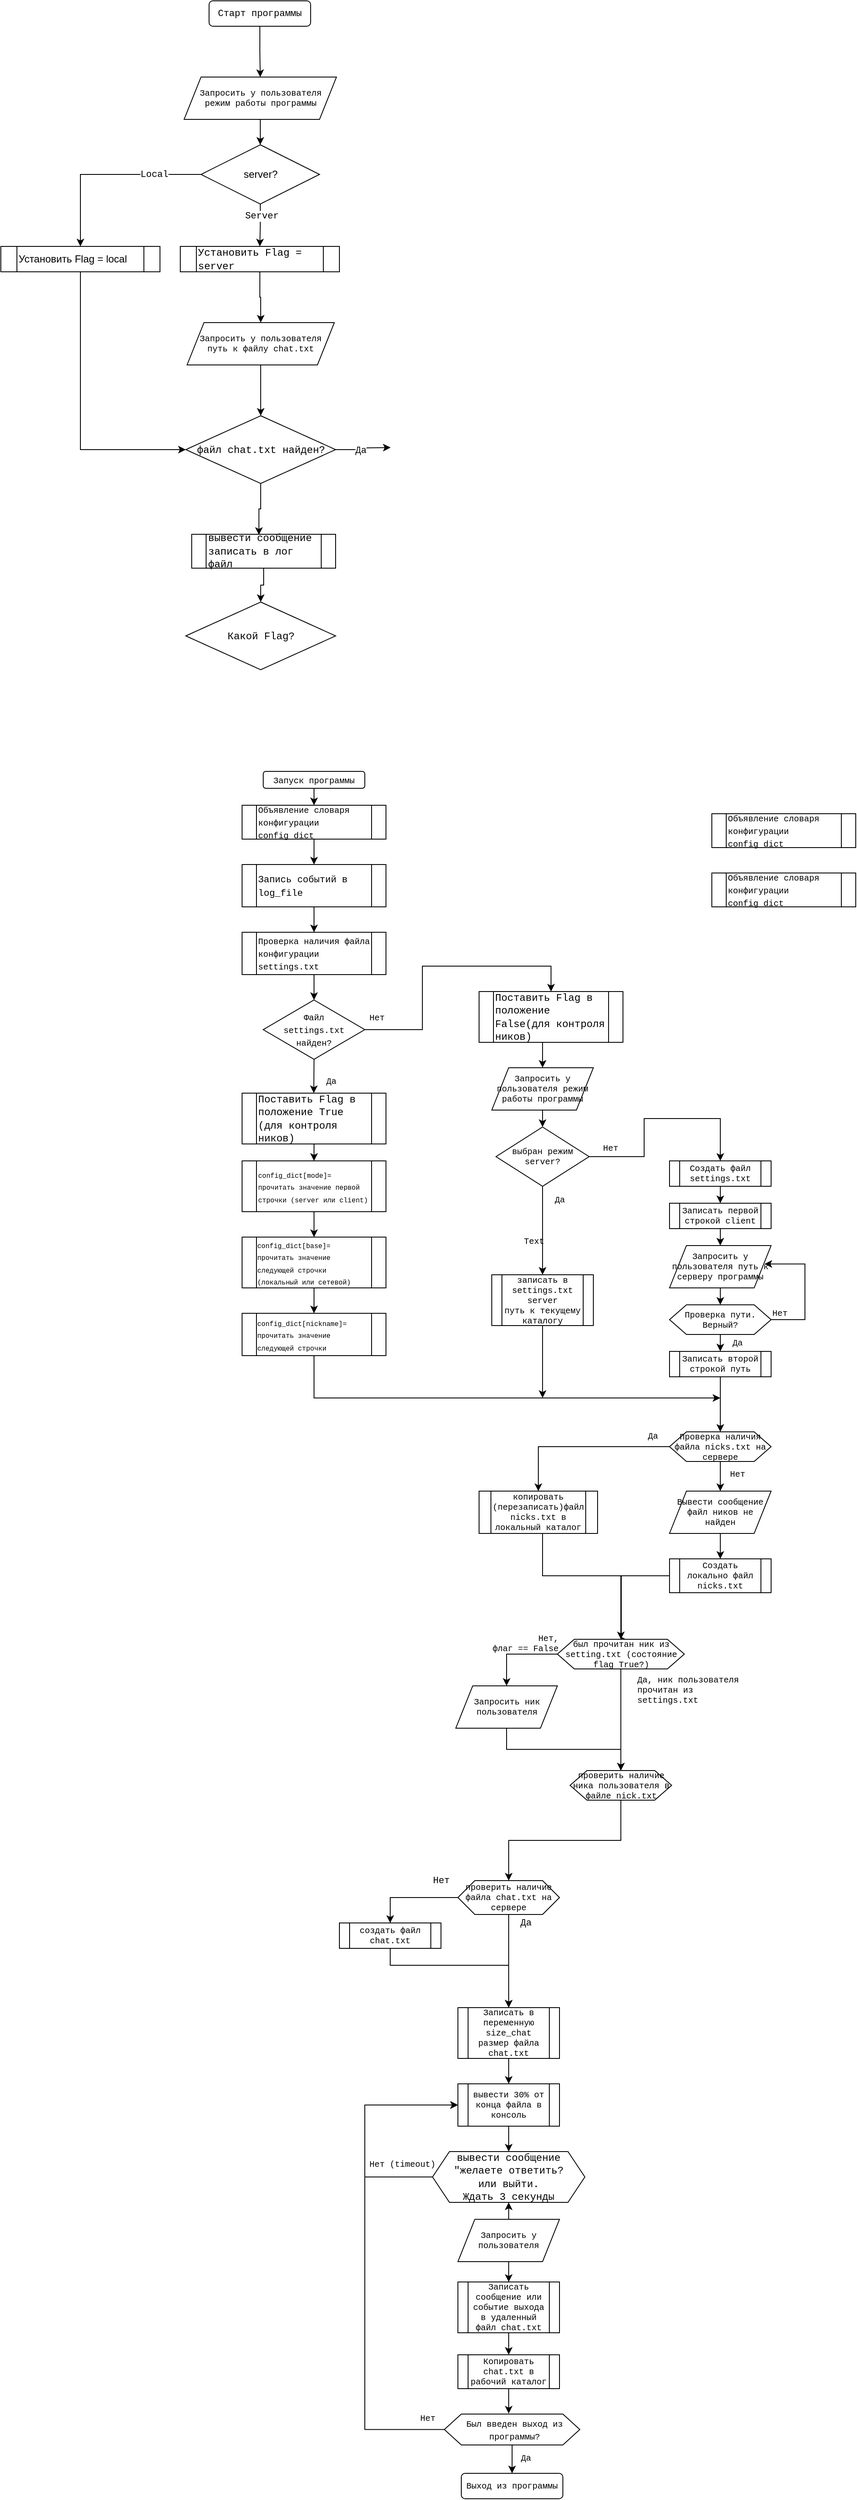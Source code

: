 <mxfile version="20.2.7" type="github">
  <diagram id="WI4I4hoaoizqUKj729qU" name="Страница 1">
    <mxGraphModel dx="1566" dy="2496" grid="1" gridSize="10" guides="1" tooltips="1" connect="1" arrows="1" fold="1" page="1" pageScale="1" pageWidth="827" pageHeight="1169" math="0" shadow="0">
      <root>
        <mxCell id="0" />
        <mxCell id="1" parent="0" />
        <mxCell id="uR1EnJvYWRF4fKtK4rIs-1" value="&lt;font style=&quot;font-size: 10px;&quot; face=&quot;Courier New&quot;&gt;Запуск программы&lt;/font&gt;" style="rounded=1;whiteSpace=wrap;html=1;" parent="1" vertex="1">
          <mxGeometry x="300" y="-130" width="120" height="20" as="geometry" />
        </mxCell>
        <mxCell id="uR1EnJvYWRF4fKtK4rIs-19" style="edgeStyle=orthogonalEdgeStyle;rounded=0;orthogonalLoop=1;jettySize=auto;html=1;exitX=0.5;exitY=1;exitDx=0;exitDy=0;entryX=0.5;entryY=0;entryDx=0;entryDy=0;" parent="1" source="iqisSgY30IOrJJ_We8OU-41" target="uR1EnJvYWRF4fKtK4rIs-3" edge="1">
          <mxGeometry relative="1" as="geometry">
            <mxPoint x="360.0" y="150" as="sourcePoint" />
          </mxGeometry>
        </mxCell>
        <mxCell id="uR1EnJvYWRF4fKtK4rIs-3" value="&lt;div&gt;&lt;font style=&quot;font-size: 10px;&quot; face=&quot;Courier New&quot;&gt;Файл &lt;br&gt;&lt;/font&gt;&lt;/div&gt;&lt;div&gt;&lt;font style=&quot;font-size: 10px;&quot; face=&quot;Courier New&quot;&gt;settings.txt найден?&lt;/font&gt;&lt;/div&gt;" style="rhombus;whiteSpace=wrap;html=1;" parent="1" vertex="1">
          <mxGeometry x="300" y="140" width="120" height="70" as="geometry" />
        </mxCell>
        <mxCell id="uR1EnJvYWRF4fKtK4rIs-78" style="edgeStyle=orthogonalEdgeStyle;rounded=0;orthogonalLoop=1;jettySize=auto;html=1;exitX=0.5;exitY=1;exitDx=0;exitDy=0;fontFamily=Courier New;fontSize=10;" parent="1" source="uR1EnJvYWRF4fKtK4rIs-23" edge="1">
          <mxGeometry relative="1" as="geometry">
            <mxPoint x="360" y="555" as="sourcePoint" />
            <mxPoint x="840" y="610" as="targetPoint" />
            <Array as="points">
              <mxPoint x="360" y="610" />
            </Array>
          </mxGeometry>
        </mxCell>
        <mxCell id="uR1EnJvYWRF4fKtK4rIs-9" value="&lt;font style=&quot;font-size: 10px;&quot; face=&quot;Courier New&quot;&gt;Да&lt;/font&gt;" style="text;html=1;align=center;verticalAlign=middle;resizable=0;points=[];autosize=1;strokeColor=none;fillColor=none;" parent="1" vertex="1">
          <mxGeometry x="360" y="220" width="40" height="30" as="geometry" />
        </mxCell>
        <mxCell id="uR1EnJvYWRF4fKtK4rIs-10" value="&lt;font style=&quot;font-size: 10px;&quot; face=&quot;Courier New&quot;&gt;Нет&lt;/font&gt;" style="text;html=1;align=center;verticalAlign=middle;resizable=0;points=[];autosize=1;strokeColor=none;fillColor=none;" parent="1" vertex="1">
          <mxGeometry x="414" y="145" width="40" height="30" as="geometry" />
        </mxCell>
        <mxCell id="uR1EnJvYWRF4fKtK4rIs-13" value="" style="endArrow=classic;html=1;rounded=0;exitX=0.5;exitY=1;exitDx=0;exitDy=0;entryX=0.5;entryY=0;entryDx=0;entryDy=0;" parent="1" source="uR1EnJvYWRF4fKtK4rIs-1" edge="1" target="iqisSgY30IOrJJ_We8OU-40">
          <mxGeometry width="50" height="50" relative="1" as="geometry">
            <mxPoint x="400" y="130" as="sourcePoint" />
            <mxPoint x="360" y="-60" as="targetPoint" />
          </mxGeometry>
        </mxCell>
        <mxCell id="uR1EnJvYWRF4fKtK4rIs-14" value="" style="endArrow=classic;html=1;rounded=0;exitX=0.5;exitY=1;exitDx=0;exitDy=0;entryX=0.5;entryY=0;entryDx=0;entryDy=0;" parent="1" source="iqisSgY30IOrJJ_We8OU-42" target="iqisSgY30IOrJJ_We8OU-41" edge="1">
          <mxGeometry width="50" height="50" relative="1" as="geometry">
            <mxPoint x="360.0" y="30" as="sourcePoint" />
            <mxPoint x="360.0" y="60" as="targetPoint" />
          </mxGeometry>
        </mxCell>
        <mxCell id="uR1EnJvYWRF4fKtK4rIs-18" value="" style="endArrow=classic;html=1;rounded=0;exitX=1;exitY=0.5;exitDx=0;exitDy=0;entryX=0.5;entryY=0;entryDx=0;entryDy=0;edgeStyle=orthogonalEdgeStyle;" parent="1" source="uR1EnJvYWRF4fKtK4rIs-3" target="uR1EnJvYWRF4fKtK4rIs-106" edge="1">
          <mxGeometry width="50" height="50" relative="1" as="geometry">
            <mxPoint x="400" y="190" as="sourcePoint" />
            <mxPoint x="600" y="200" as="targetPoint" />
            <Array as="points">
              <mxPoint x="488" y="175" />
              <mxPoint x="488" y="100" />
              <mxPoint x="640" y="100" />
            </Array>
          </mxGeometry>
        </mxCell>
        <mxCell id="uR1EnJvYWRF4fKtK4rIs-20" value="" style="endArrow=classic;html=1;rounded=0;entryX=0.5;entryY=0;entryDx=0;entryDy=0;exitX=0.5;exitY=1;exitDx=0;exitDy=0;" parent="1" edge="1" source="uR1EnJvYWRF4fKtK4rIs-3">
          <mxGeometry width="50" height="50" relative="1" as="geometry">
            <mxPoint x="359.71" y="230" as="sourcePoint" />
            <mxPoint x="359.71" y="250" as="targetPoint" />
          </mxGeometry>
        </mxCell>
        <mxCell id="uR1EnJvYWRF4fKtK4rIs-21" value="&lt;div align=&quot;left&quot;&gt;&lt;font style=&quot;font-size: 8px;&quot; face=&quot;Courier New&quot;&gt;config_dict[mode]=&lt;/font&gt;&lt;font style=&quot;font-size: 8px;&quot; face=&quot;Courier New&quot;&gt; прочитать значение первой строчки (server или client)&lt;/font&gt;&lt;/div&gt;" style="shape=process;whiteSpace=wrap;html=1;backgroundOutline=1;align=left;" parent="1" vertex="1">
          <mxGeometry x="275" y="330" width="170" height="60" as="geometry" />
        </mxCell>
        <mxCell id="uR1EnJvYWRF4fKtK4rIs-22" value="&lt;div align=&quot;left&quot;&gt;&lt;font style=&quot;font-size: 8px;&quot; face=&quot;Courier New&quot;&gt;config_dict[base]=&lt;/font&gt;&lt;font style=&quot;font-size: 8px;&quot; face=&quot;Courier New&quot;&gt; прочитать значение следующей строчки (локальный или сетевой)&lt;/font&gt;&lt;/div&gt;" style="shape=process;whiteSpace=wrap;html=1;backgroundOutline=1;" parent="1" vertex="1">
          <mxGeometry x="275" y="420" width="170" height="60" as="geometry" />
        </mxCell>
        <mxCell id="uR1EnJvYWRF4fKtK4rIs-23" value="&lt;div align=&quot;left&quot;&gt;&lt;font style=&quot;font-size: 8px;&quot; face=&quot;Courier New&quot;&gt;config_dict[nickname]=&lt;/font&gt;&lt;font style=&quot;font-size: 8px;&quot; face=&quot;Courier New&quot;&gt; прочитать значение следующей строчки&lt;br&gt;&lt;/font&gt;&lt;/div&gt;" style="shape=process;whiteSpace=wrap;html=1;backgroundOutline=1;" parent="1" vertex="1">
          <mxGeometry x="275" y="510" width="170" height="50" as="geometry" />
        </mxCell>
        <mxCell id="uR1EnJvYWRF4fKtK4rIs-24" value="" style="endArrow=classic;html=1;rounded=0;fontFamily=Courier New;fontSize=10;exitX=0.5;exitY=1;exitDx=0;exitDy=0;entryX=0.5;entryY=0;entryDx=0;entryDy=0;" parent="1" source="uR1EnJvYWRF4fKtK4rIs-21" target="uR1EnJvYWRF4fKtK4rIs-22" edge="1">
          <mxGeometry width="50" height="50" relative="1" as="geometry">
            <mxPoint x="565" y="490" as="sourcePoint" />
            <mxPoint x="615" y="440" as="targetPoint" />
          </mxGeometry>
        </mxCell>
        <mxCell id="uR1EnJvYWRF4fKtK4rIs-25" value="" style="endArrow=classic;html=1;rounded=0;fontFamily=Courier New;fontSize=10;exitX=0.5;exitY=1;exitDx=0;exitDy=0;entryX=0.5;entryY=0;entryDx=0;entryDy=0;" parent="1" source="uR1EnJvYWRF4fKtK4rIs-22" target="uR1EnJvYWRF4fKtK4rIs-23" edge="1">
          <mxGeometry width="50" height="50" relative="1" as="geometry">
            <mxPoint x="570" y="520" as="sourcePoint" />
            <mxPoint x="620" y="470" as="targetPoint" />
          </mxGeometry>
        </mxCell>
        <mxCell id="uR1EnJvYWRF4fKtK4rIs-29" value="Запросить у пользователя режим работы программы" style="shape=parallelogram;perimeter=parallelogramPerimeter;whiteSpace=wrap;html=1;fixedSize=1;fontFamily=Courier New;fontSize=10;" parent="1" vertex="1">
          <mxGeometry x="570" y="220" width="120" height="50" as="geometry" />
        </mxCell>
        <mxCell id="uR1EnJvYWRF4fKtK4rIs-93" style="edgeStyle=orthogonalEdgeStyle;rounded=0;orthogonalLoop=1;jettySize=auto;html=1;exitX=0.5;exitY=1;exitDx=0;exitDy=0;fontFamily=Courier New;fontSize=10;" parent="1" source="uR1EnJvYWRF4fKtK4rIs-30" edge="1">
          <mxGeometry relative="1" as="geometry">
            <mxPoint x="630" y="610" as="targetPoint" />
          </mxGeometry>
        </mxCell>
        <mxCell id="uR1EnJvYWRF4fKtK4rIs-30" value="&lt;div&gt;записать в settings.txt &lt;br&gt;&lt;/div&gt;&lt;div&gt;server&lt;/div&gt;&lt;div&gt;путь к текущему каталогу&lt;br&gt;&lt;/div&gt;" style="shape=process;whiteSpace=wrap;html=1;backgroundOutline=1;fontFamily=Courier New;fontSize=10;" parent="1" vertex="1">
          <mxGeometry x="570" y="464.5" width="120" height="60" as="geometry" />
        </mxCell>
        <mxCell id="uR1EnJvYWRF4fKtK4rIs-31" value="выбран режим server?" style="rhombus;whiteSpace=wrap;html=1;fontFamily=Courier New;fontSize=10;" parent="1" vertex="1">
          <mxGeometry x="575" y="290" width="110" height="70" as="geometry" />
        </mxCell>
        <mxCell id="uR1EnJvYWRF4fKtK4rIs-32" value="" style="endArrow=classic;html=1;rounded=0;fontFamily=Courier New;fontSize=10;entryX=0.5;entryY=0;entryDx=0;entryDy=0;exitX=0.5;exitY=1;exitDx=0;exitDy=0;" parent="1" source="uR1EnJvYWRF4fKtK4rIs-29" target="uR1EnJvYWRF4fKtK4rIs-31" edge="1">
          <mxGeometry width="50" height="50" relative="1" as="geometry">
            <mxPoint x="570" y="360" as="sourcePoint" />
            <mxPoint x="620" y="310" as="targetPoint" />
          </mxGeometry>
        </mxCell>
        <mxCell id="uR1EnJvYWRF4fKtK4rIs-33" value="&lt;font style=&quot;font-size: 10px;&quot; face=&quot;Courier New&quot;&gt;Да&lt;/font&gt;" style="text;html=1;align=center;verticalAlign=middle;resizable=0;points=[];autosize=1;strokeColor=none;fillColor=none;" parent="1" vertex="1">
          <mxGeometry x="630" y="360" width="40" height="30" as="geometry" />
        </mxCell>
        <mxCell id="uR1EnJvYWRF4fKtK4rIs-35" value="" style="endArrow=classic;html=1;rounded=0;fontFamily=Courier New;fontSize=10;exitX=0.5;exitY=1;exitDx=0;exitDy=0;entryX=0.5;entryY=0;entryDx=0;entryDy=0;" parent="1" source="uR1EnJvYWRF4fKtK4rIs-31" target="uR1EnJvYWRF4fKtK4rIs-30" edge="1">
          <mxGeometry width="50" height="50" relative="1" as="geometry">
            <mxPoint x="629.43" y="410" as="sourcePoint" />
            <mxPoint x="740" y="390" as="targetPoint" />
          </mxGeometry>
        </mxCell>
        <mxCell id="uR1EnJvYWRF4fKtK4rIs-42" value="Нет" style="text;html=1;align=center;verticalAlign=middle;resizable=0;points=[];autosize=1;strokeColor=none;fillColor=none;fontSize=10;fontFamily=Courier New;" parent="1" vertex="1">
          <mxGeometry x="690" y="300" width="40" height="30" as="geometry" />
        </mxCell>
        <mxCell id="uR1EnJvYWRF4fKtK4rIs-43" value="Создать файл settings.txt" style="shape=process;whiteSpace=wrap;html=1;backgroundOutline=1;fontFamily=Courier New;fontSize=10;" parent="1" vertex="1">
          <mxGeometry x="780" y="330" width="120" height="30" as="geometry" />
        </mxCell>
        <mxCell id="uR1EnJvYWRF4fKtK4rIs-44" value="Записать первой строкой client" style="shape=process;whiteSpace=wrap;html=1;backgroundOutline=1;fontFamily=Courier New;fontSize=10;" parent="1" vertex="1">
          <mxGeometry x="780" y="380" width="120" height="30" as="geometry" />
        </mxCell>
        <mxCell id="uR1EnJvYWRF4fKtK4rIs-65" style="edgeStyle=orthogonalEdgeStyle;rounded=0;orthogonalLoop=1;jettySize=auto;html=1;exitX=0.5;exitY=1;exitDx=0;exitDy=0;fontFamily=Courier New;fontSize=10;" parent="1" source="uR1EnJvYWRF4fKtK4rIs-45" target="uR1EnJvYWRF4fKtK4rIs-57" edge="1">
          <mxGeometry relative="1" as="geometry" />
        </mxCell>
        <mxCell id="uR1EnJvYWRF4fKtK4rIs-45" value="Записать второй строкой путь" style="shape=process;whiteSpace=wrap;html=1;backgroundOutline=1;fontFamily=Courier New;fontSize=10;" parent="1" vertex="1">
          <mxGeometry x="780" y="555" width="120" height="30" as="geometry" />
        </mxCell>
        <mxCell id="uR1EnJvYWRF4fKtK4rIs-46" value="Запросить у пользователя путь к серверу программы" style="shape=parallelogram;perimeter=parallelogramPerimeter;whiteSpace=wrap;html=1;fixedSize=1;fontFamily=Courier New;fontSize=10;" parent="1" vertex="1">
          <mxGeometry x="780" y="430" width="120" height="50" as="geometry" />
        </mxCell>
        <mxCell id="uR1EnJvYWRF4fKtK4rIs-48" value="Проверка пути. Верный?" style="shape=hexagon;perimeter=hexagonPerimeter2;whiteSpace=wrap;html=1;fixedSize=1;fontFamily=Courier New;fontSize=10;" parent="1" vertex="1">
          <mxGeometry x="780" y="500" width="120" height="35" as="geometry" />
        </mxCell>
        <mxCell id="uR1EnJvYWRF4fKtK4rIs-49" value="" style="endArrow=classic;html=1;rounded=0;fontFamily=Courier New;fontSize=10;entryX=0.5;entryY=0;entryDx=0;entryDy=0;exitX=0.5;exitY=1;exitDx=0;exitDy=0;" parent="1" source="uR1EnJvYWRF4fKtK4rIs-43" target="uR1EnJvYWRF4fKtK4rIs-44" edge="1">
          <mxGeometry width="50" height="50" relative="1" as="geometry">
            <mxPoint x="780" y="520" as="sourcePoint" />
            <mxPoint x="830" y="470" as="targetPoint" />
          </mxGeometry>
        </mxCell>
        <mxCell id="uR1EnJvYWRF4fKtK4rIs-50" value="" style="endArrow=classic;html=1;rounded=0;fontFamily=Courier New;fontSize=10;entryX=0.5;entryY=0;entryDx=0;entryDy=0;exitX=0.5;exitY=1;exitDx=0;exitDy=0;" parent="1" source="uR1EnJvYWRF4fKtK4rIs-46" target="uR1EnJvYWRF4fKtK4rIs-48" edge="1">
          <mxGeometry width="50" height="50" relative="1" as="geometry">
            <mxPoint x="780" y="520" as="sourcePoint" />
            <mxPoint x="830" y="470" as="targetPoint" />
          </mxGeometry>
        </mxCell>
        <mxCell id="uR1EnJvYWRF4fKtK4rIs-51" value="" style="endArrow=classic;html=1;rounded=0;fontFamily=Courier New;fontSize=10;entryX=0.5;entryY=0;entryDx=0;entryDy=0;exitX=0.5;exitY=1;exitDx=0;exitDy=0;" parent="1" source="uR1EnJvYWRF4fKtK4rIs-44" target="uR1EnJvYWRF4fKtK4rIs-46" edge="1">
          <mxGeometry width="50" height="50" relative="1" as="geometry">
            <mxPoint x="780" y="520" as="sourcePoint" />
            <mxPoint x="830" y="470" as="targetPoint" />
          </mxGeometry>
        </mxCell>
        <mxCell id="uR1EnJvYWRF4fKtK4rIs-52" value="" style="endArrow=classic;html=1;rounded=0;fontFamily=Courier New;fontSize=10;entryX=0.5;entryY=0;entryDx=0;entryDy=0;exitX=0.5;exitY=1;exitDx=0;exitDy=0;" parent="1" source="uR1EnJvYWRF4fKtK4rIs-48" target="uR1EnJvYWRF4fKtK4rIs-45" edge="1">
          <mxGeometry width="50" height="50" relative="1" as="geometry">
            <mxPoint x="780" y="520" as="sourcePoint" />
            <mxPoint x="830" y="470" as="targetPoint" />
          </mxGeometry>
        </mxCell>
        <mxCell id="uR1EnJvYWRF4fKtK4rIs-53" value="Да" style="text;html=1;align=center;verticalAlign=middle;resizable=0;points=[];autosize=1;strokeColor=none;fillColor=none;fontSize=10;fontFamily=Courier New;" parent="1" vertex="1">
          <mxGeometry x="840" y="530" width="40" height="30" as="geometry" />
        </mxCell>
        <mxCell id="uR1EnJvYWRF4fKtK4rIs-54" value="Нет" style="text;html=1;align=center;verticalAlign=middle;resizable=0;points=[];autosize=1;strokeColor=none;fillColor=none;fontSize=10;fontFamily=Courier New;" parent="1" vertex="1">
          <mxGeometry x="890" y="494.5" width="40" height="30" as="geometry" />
        </mxCell>
        <mxCell id="uR1EnJvYWRF4fKtK4rIs-55" value="" style="endArrow=classic;html=1;rounded=0;fontFamily=Courier New;fontSize=10;exitX=1;exitY=0.5;exitDx=0;exitDy=0;entryX=0.935;entryY=0.434;entryDx=0;entryDy=0;entryPerimeter=0;edgeStyle=orthogonalEdgeStyle;" parent="1" source="uR1EnJvYWRF4fKtK4rIs-48" target="uR1EnJvYWRF4fKtK4rIs-46" edge="1">
          <mxGeometry width="50" height="50" relative="1" as="geometry">
            <mxPoint x="780" y="520" as="sourcePoint" />
            <mxPoint x="830" y="470" as="targetPoint" />
            <Array as="points">
              <mxPoint x="940" y="517" />
              <mxPoint x="940" y="452" />
            </Array>
          </mxGeometry>
        </mxCell>
        <mxCell id="uR1EnJvYWRF4fKtK4rIs-56" value="Вывести сообщение файл ников не найден" style="shape=parallelogram;perimeter=parallelogramPerimeter;whiteSpace=wrap;html=1;fixedSize=1;fontFamily=Courier New;fontSize=10;" parent="1" vertex="1">
          <mxGeometry x="780" y="720" width="120" height="50" as="geometry" />
        </mxCell>
        <mxCell id="uR1EnJvYWRF4fKtK4rIs-85" style="edgeStyle=orthogonalEdgeStyle;rounded=0;orthogonalLoop=1;jettySize=auto;html=1;exitX=0.5;exitY=1;exitDx=0;exitDy=0;entryX=0.5;entryY=0;entryDx=0;entryDy=0;fontFamily=Courier New;fontSize=10;" parent="1" source="uR1EnJvYWRF4fKtK4rIs-57" target="uR1EnJvYWRF4fKtK4rIs-56" edge="1">
          <mxGeometry relative="1" as="geometry" />
        </mxCell>
        <mxCell id="uR1EnJvYWRF4fKtK4rIs-95" style="edgeStyle=orthogonalEdgeStyle;rounded=0;orthogonalLoop=1;jettySize=auto;html=1;exitX=0;exitY=0.5;exitDx=0;exitDy=0;entryX=0.5;entryY=0;entryDx=0;entryDy=0;fontFamily=Courier New;fontSize=10;" parent="1" source="uR1EnJvYWRF4fKtK4rIs-57" target="uR1EnJvYWRF4fKtK4rIs-79" edge="1">
          <mxGeometry relative="1" as="geometry" />
        </mxCell>
        <mxCell id="uR1EnJvYWRF4fKtK4rIs-57" value="Проверка наличия файла nicks.txt на сервере" style="shape=hexagon;perimeter=hexagonPerimeter2;whiteSpace=wrap;html=1;fixedSize=1;fontFamily=Courier New;fontSize=10;" parent="1" vertex="1">
          <mxGeometry x="780" y="650" width="120" height="35" as="geometry" />
        </mxCell>
        <mxCell id="iqisSgY30IOrJJ_We8OU-2" style="edgeStyle=orthogonalEdgeStyle;rounded=0;orthogonalLoop=1;jettySize=auto;html=1;exitX=0;exitY=0.5;exitDx=0;exitDy=0;entryX=0.561;entryY=0.042;entryDx=0;entryDy=0;entryPerimeter=0;" edge="1" parent="1" source="uR1EnJvYWRF4fKtK4rIs-64" target="uR1EnJvYWRF4fKtK4rIs-97">
          <mxGeometry relative="1" as="geometry">
            <mxPoint x="730" y="890" as="targetPoint" />
            <Array as="points">
              <mxPoint x="723" y="820" />
              <mxPoint x="723" y="896" />
            </Array>
          </mxGeometry>
        </mxCell>
        <mxCell id="uR1EnJvYWRF4fKtK4rIs-64" value="&lt;div&gt;Создать локально файл nicks.txt&lt;/div&gt;" style="shape=process;whiteSpace=wrap;html=1;backgroundOutline=1;fontFamily=Courier New;fontSize=10;" parent="1" vertex="1">
          <mxGeometry x="780" y="800" width="120" height="40" as="geometry" />
        </mxCell>
        <mxCell id="uR1EnJvYWRF4fKtK4rIs-66" value="Нет" style="text;html=1;align=center;verticalAlign=middle;resizable=0;points=[];autosize=1;strokeColor=none;fillColor=none;fontSize=10;fontFamily=Courier New;" parent="1" vertex="1">
          <mxGeometry x="840" y="685" width="40" height="30" as="geometry" />
        </mxCell>
        <mxCell id="uR1EnJvYWRF4fKtK4rIs-68" value="" style="endArrow=classic;html=1;rounded=0;fontFamily=Courier New;fontSize=10;exitX=0.5;exitY=1;exitDx=0;exitDy=0;entryX=0.5;entryY=0;entryDx=0;entryDy=0;" parent="1" source="uR1EnJvYWRF4fKtK4rIs-56" target="uR1EnJvYWRF4fKtK4rIs-64" edge="1">
          <mxGeometry width="50" height="50" relative="1" as="geometry">
            <mxPoint x="590" y="660" as="sourcePoint" />
            <mxPoint x="640" y="610" as="targetPoint" />
          </mxGeometry>
        </mxCell>
        <mxCell id="iqisSgY30IOrJJ_We8OU-7" style="edgeStyle=orthogonalEdgeStyle;rounded=0;orthogonalLoop=1;jettySize=auto;html=1;exitX=0.5;exitY=1;exitDx=0;exitDy=0;entryX=0.5;entryY=0;entryDx=0;entryDy=0;" edge="1" parent="1" source="uR1EnJvYWRF4fKtK4rIs-69" target="iqisSgY30IOrJJ_We8OU-5">
          <mxGeometry relative="1" as="geometry">
            <mxPoint x="450" y="1260" as="sourcePoint" />
            <Array as="points">
              <mxPoint x="450" y="1280" />
              <mxPoint x="590" y="1280" />
            </Array>
          </mxGeometry>
        </mxCell>
        <mxCell id="uR1EnJvYWRF4fKtK4rIs-69" value="&lt;div&gt;создать файл chat.txt&lt;/div&gt;" style="shape=process;whiteSpace=wrap;html=1;backgroundOutline=1;fontFamily=Courier New;fontSize=10;" parent="1" vertex="1">
          <mxGeometry x="390" y="1230" width="120" height="30" as="geometry" />
        </mxCell>
        <mxCell id="iqisSgY30IOrJJ_We8OU-1" style="edgeStyle=orthogonalEdgeStyle;rounded=0;orthogonalLoop=1;jettySize=auto;html=1;exitX=0.5;exitY=1;exitDx=0;exitDy=0;entryX=0.5;entryY=0;entryDx=0;entryDy=0;" edge="1" parent="1" source="uR1EnJvYWRF4fKtK4rIs-71" target="uR1EnJvYWRF4fKtK4rIs-94">
          <mxGeometry relative="1" as="geometry" />
        </mxCell>
        <mxCell id="uR1EnJvYWRF4fKtK4rIs-71" value="Запросить ник пользователя" style="shape=parallelogram;perimeter=parallelogramPerimeter;whiteSpace=wrap;html=1;fixedSize=1;fontFamily=Courier New;fontSize=10;" parent="1" vertex="1">
          <mxGeometry x="527.5" y="950" width="120" height="50" as="geometry" />
        </mxCell>
        <mxCell id="uR1EnJvYWRF4fKtK4rIs-73" value="" style="endArrow=classic;html=1;rounded=0;fontFamily=Courier New;fontSize=10;exitX=1;exitY=0.5;exitDx=0;exitDy=0;entryX=0.5;entryY=0;entryDx=0;entryDy=0;edgeStyle=orthogonalEdgeStyle;" parent="1" source="uR1EnJvYWRF4fKtK4rIs-31" target="uR1EnJvYWRF4fKtK4rIs-43" edge="1">
          <mxGeometry width="50" height="50" relative="1" as="geometry">
            <mxPoint x="780" y="420" as="sourcePoint" />
            <mxPoint x="830" y="370" as="targetPoint" />
            <Array as="points">
              <mxPoint x="750" y="325" />
              <mxPoint x="750" y="280" />
              <mxPoint x="840" y="280" />
            </Array>
          </mxGeometry>
        </mxCell>
        <mxCell id="uR1EnJvYWRF4fKtK4rIs-98" style="edgeStyle=orthogonalEdgeStyle;rounded=0;orthogonalLoop=1;jettySize=auto;html=1;exitX=0.5;exitY=1;exitDx=0;exitDy=0;entryX=0.5;entryY=0;entryDx=0;entryDy=0;fontFamily=Courier New;fontSize=10;" parent="1" source="uR1EnJvYWRF4fKtK4rIs-79" target="uR1EnJvYWRF4fKtK4rIs-97" edge="1">
          <mxGeometry relative="1" as="geometry">
            <Array as="points">
              <mxPoint x="630" y="820" />
              <mxPoint x="723" y="820" />
            </Array>
          </mxGeometry>
        </mxCell>
        <mxCell id="uR1EnJvYWRF4fKtK4rIs-79" value="&lt;div&gt;копировать (перезаписать)файл nicks.txt в локальный каталог&lt;br&gt;&lt;/div&gt;" style="shape=process;whiteSpace=wrap;html=1;backgroundOutline=1;fontFamily=Courier New;fontSize=10;" parent="1" vertex="1">
          <mxGeometry x="555" y="720" width="140" height="50" as="geometry" />
        </mxCell>
        <mxCell id="iqisSgY30IOrJJ_We8OU-6" style="edgeStyle=orthogonalEdgeStyle;rounded=0;orthogonalLoop=1;jettySize=auto;html=1;exitX=0;exitY=0.5;exitDx=0;exitDy=0;entryX=0.5;entryY=0;entryDx=0;entryDy=0;" edge="1" parent="1" source="uR1EnJvYWRF4fKtK4rIs-81" target="uR1EnJvYWRF4fKtK4rIs-69">
          <mxGeometry relative="1" as="geometry">
            <mxPoint x="450" y="1230" as="targetPoint" />
          </mxGeometry>
        </mxCell>
        <mxCell id="iqisSgY30IOrJJ_We8OU-9" style="edgeStyle=orthogonalEdgeStyle;rounded=0;orthogonalLoop=1;jettySize=auto;html=1;exitX=0.5;exitY=1;exitDx=0;exitDy=0;entryX=0.5;entryY=0;entryDx=0;entryDy=0;" edge="1" parent="1" source="uR1EnJvYWRF4fKtK4rIs-81" target="iqisSgY30IOrJJ_We8OU-5">
          <mxGeometry relative="1" as="geometry" />
        </mxCell>
        <mxCell id="uR1EnJvYWRF4fKtK4rIs-81" value="&lt;div&gt;проверить наличие файла chat.txt на сервере&lt;br&gt;&lt;/div&gt;" style="shape=hexagon;perimeter=hexagonPerimeter2;whiteSpace=wrap;html=1;fixedSize=1;fontFamily=Courier New;fontSize=10;" parent="1" vertex="1">
          <mxGeometry x="530" y="1180" width="120" height="40" as="geometry" />
        </mxCell>
        <mxCell id="iqisSgY30IOrJJ_We8OU-8" style="edgeStyle=orthogonalEdgeStyle;rounded=0;orthogonalLoop=1;jettySize=auto;html=1;exitX=0.5;exitY=1;exitDx=0;exitDy=0;entryX=0.5;entryY=0;entryDx=0;entryDy=0;" edge="1" parent="1" source="uR1EnJvYWRF4fKtK4rIs-94" target="uR1EnJvYWRF4fKtK4rIs-81">
          <mxGeometry relative="1" as="geometry">
            <mxPoint x="350" y="740" as="targetPoint" />
          </mxGeometry>
        </mxCell>
        <mxCell id="uR1EnJvYWRF4fKtK4rIs-94" value="&lt;div&gt;проверить наличие ника пользователя в файле nick.txt&lt;/div&gt;" style="shape=hexagon;perimeter=hexagonPerimeter2;whiteSpace=wrap;html=1;fixedSize=1;fontFamily=Courier New;fontSize=10;" parent="1" vertex="1">
          <mxGeometry x="662.5" y="1050" width="120" height="35" as="geometry" />
        </mxCell>
        <mxCell id="uR1EnJvYWRF4fKtK4rIs-96" value="Да" style="text;html=1;align=center;verticalAlign=middle;resizable=0;points=[];autosize=1;strokeColor=none;fillColor=none;fontSize=10;fontFamily=Courier New;" parent="1" vertex="1">
          <mxGeometry x="740" y="640" width="40" height="30" as="geometry" />
        </mxCell>
        <mxCell id="uR1EnJvYWRF4fKtK4rIs-99" style="edgeStyle=orthogonalEdgeStyle;rounded=0;orthogonalLoop=1;jettySize=auto;html=1;exitX=0;exitY=0.5;exitDx=0;exitDy=0;entryX=0.5;entryY=0;entryDx=0;entryDy=0;fontFamily=Courier New;fontSize=10;" parent="1" source="uR1EnJvYWRF4fKtK4rIs-97" target="uR1EnJvYWRF4fKtK4rIs-71" edge="1">
          <mxGeometry relative="1" as="geometry" />
        </mxCell>
        <mxCell id="iqisSgY30IOrJJ_We8OU-3" style="edgeStyle=orthogonalEdgeStyle;rounded=0;orthogonalLoop=1;jettySize=auto;html=1;exitX=0.5;exitY=1;exitDx=0;exitDy=0;entryX=0.5;entryY=0;entryDx=0;entryDy=0;" edge="1" parent="1" source="uR1EnJvYWRF4fKtK4rIs-97" target="uR1EnJvYWRF4fKtK4rIs-94">
          <mxGeometry relative="1" as="geometry" />
        </mxCell>
        <mxCell id="uR1EnJvYWRF4fKtK4rIs-97" value="&lt;div&gt;был прочитан ник из setting.txt (состояние flag True?)&lt;br&gt;&lt;/div&gt;" style="shape=hexagon;perimeter=hexagonPerimeter2;whiteSpace=wrap;html=1;fixedSize=1;fontFamily=Courier New;fontSize=10;" parent="1" vertex="1">
          <mxGeometry x="647.5" y="895" width="150" height="35" as="geometry" />
        </mxCell>
        <mxCell id="uR1EnJvYWRF4fKtK4rIs-100" value="&lt;div align=&quot;right&quot;&gt;Нет, &lt;br&gt;&lt;/div&gt;&lt;div align=&quot;right&quot;&gt;флаг == False&lt;/div&gt;" style="text;html=1;align=right;verticalAlign=middle;resizable=0;points=[];autosize=1;strokeColor=none;fillColor=none;fontSize=10;fontFamily=Courier New;" parent="1" vertex="1">
          <mxGeometry x="550" y="880" width="100" height="40" as="geometry" />
        </mxCell>
        <mxCell id="uR1EnJvYWRF4fKtK4rIs-102" value="Text" style="text;html=1;strokeColor=none;fillColor=none;align=center;verticalAlign=middle;whiteSpace=wrap;rounded=0;fontFamily=Courier New;fontSize=10;" parent="1" vertex="1">
          <mxGeometry x="590" y="410" width="60" height="30" as="geometry" />
        </mxCell>
        <mxCell id="uR1EnJvYWRF4fKtK4rIs-105" style="edgeStyle=orthogonalEdgeStyle;rounded=0;orthogonalLoop=1;jettySize=auto;html=1;exitX=0.5;exitY=1;exitDx=0;exitDy=0;entryX=0.5;entryY=0;entryDx=0;entryDy=0;fontFamily=Courier New;fontSize=10;" parent="1" source="uR1EnJvYWRF4fKtK4rIs-104" target="uR1EnJvYWRF4fKtK4rIs-21" edge="1">
          <mxGeometry relative="1" as="geometry" />
        </mxCell>
        <mxCell id="uR1EnJvYWRF4fKtK4rIs-104" value="&lt;font face=&quot;Courier New&quot;&gt;Поставить Flag в положение True (для контроля ников)&lt;/font&gt;" style="shape=process;whiteSpace=wrap;html=1;backgroundOutline=1;align=left;" parent="1" vertex="1">
          <mxGeometry x="275" y="250" width="170" height="60" as="geometry" />
        </mxCell>
        <mxCell id="uR1EnJvYWRF4fKtK4rIs-107" style="edgeStyle=orthogonalEdgeStyle;rounded=0;orthogonalLoop=1;jettySize=auto;html=1;exitX=0.5;exitY=1;exitDx=0;exitDy=0;entryX=0.5;entryY=0;entryDx=0;entryDy=0;fontFamily=Courier New;fontSize=10;" parent="1" source="uR1EnJvYWRF4fKtK4rIs-106" target="uR1EnJvYWRF4fKtK4rIs-29" edge="1">
          <mxGeometry relative="1" as="geometry" />
        </mxCell>
        <mxCell id="uR1EnJvYWRF4fKtK4rIs-106" value="&lt;font face=&quot;Courier New&quot;&gt;Поставить Flag в положение False(для контроля ников)&lt;/font&gt;" style="shape=process;whiteSpace=wrap;html=1;backgroundOutline=1;align=left;" parent="1" vertex="1">
          <mxGeometry x="555" y="130" width="170" height="60" as="geometry" />
        </mxCell>
        <mxCell id="iqisSgY30IOrJJ_We8OU-4" value="&lt;div align=&quot;left&quot;&gt;Да, ник пользователя &lt;br&gt;&lt;/div&gt;&lt;div align=&quot;left&quot;&gt;прочитан из &lt;br&gt;&lt;/div&gt;&lt;div align=&quot;left&quot;&gt;settings.txt&lt;/div&gt;" style="text;html=1;align=left;verticalAlign=middle;resizable=0;points=[];autosize=1;strokeColor=none;fillColor=none;fontSize=10;fontFamily=Courier New;" vertex="1" parent="1">
          <mxGeometry x="740" y="930" width="140" height="50" as="geometry" />
        </mxCell>
        <mxCell id="iqisSgY30IOrJJ_We8OU-12" style="edgeStyle=orthogonalEdgeStyle;rounded=0;orthogonalLoop=1;jettySize=auto;html=1;exitX=0.5;exitY=1;exitDx=0;exitDy=0;entryX=0.5;entryY=0;entryDx=0;entryDy=0;" edge="1" parent="1" source="iqisSgY30IOrJJ_We8OU-5" target="iqisSgY30IOrJJ_We8OU-11">
          <mxGeometry relative="1" as="geometry" />
        </mxCell>
        <mxCell id="iqisSgY30IOrJJ_We8OU-5" value="Записать в переменную size_chat размер файла chat.txt" style="shape=process;whiteSpace=wrap;html=1;backgroundOutline=1;fontFamily=Courier New;fontSize=10;" vertex="1" parent="1">
          <mxGeometry x="530" y="1330" width="120" height="60" as="geometry" />
        </mxCell>
        <mxCell id="iqisSgY30IOrJJ_We8OU-14" style="edgeStyle=orthogonalEdgeStyle;rounded=0;orthogonalLoop=1;jettySize=auto;html=1;exitX=0;exitY=0.5;exitDx=0;exitDy=0;entryX=0;entryY=0.5;entryDx=0;entryDy=0;fontFamily=Courier New;fontSize=10;" edge="1" parent="1" target="iqisSgY30IOrJJ_We8OU-11">
          <mxGeometry relative="1" as="geometry">
            <mxPoint x="500" y="1530" as="sourcePoint" />
            <Array as="points">
              <mxPoint x="420" y="1530" />
              <mxPoint x="420" y="1445" />
            </Array>
          </mxGeometry>
        </mxCell>
        <mxCell id="iqisSgY30IOrJJ_We8OU-13" style="edgeStyle=orthogonalEdgeStyle;rounded=0;orthogonalLoop=1;jettySize=auto;html=1;exitX=0.5;exitY=1;exitDx=0;exitDy=0;entryX=0.5;entryY=0;entryDx=0;entryDy=0;" edge="1" parent="1" source="iqisSgY30IOrJJ_We8OU-11">
          <mxGeometry relative="1" as="geometry">
            <mxPoint x="590.0" y="1500" as="targetPoint" />
          </mxGeometry>
        </mxCell>
        <mxCell id="iqisSgY30IOrJJ_We8OU-11" value="&lt;div&gt;вывести 30% от конца файла в консоль&lt;br&gt;&lt;/div&gt;" style="shape=process;whiteSpace=wrap;html=1;backgroundOutline=1;fontFamily=Courier New;fontSize=10;" vertex="1" parent="1">
          <mxGeometry x="530" y="1420" width="120" height="50" as="geometry" />
        </mxCell>
        <mxCell id="iqisSgY30IOrJJ_We8OU-15" value="Нет (timeout)" style="text;html=1;align=center;verticalAlign=middle;resizable=0;points=[];autosize=1;strokeColor=none;fillColor=none;fontSize=10;fontFamily=Courier New;" vertex="1" parent="1">
          <mxGeometry x="414" y="1500" width="100" height="30" as="geometry" />
        </mxCell>
        <mxCell id="iqisSgY30IOrJJ_We8OU-17" value="&lt;div&gt;&lt;font face=&quot;Courier New&quot;&gt;вывести сообщение &quot;желаете ответить?&lt;/font&gt;&lt;/div&gt;&lt;div&gt;&lt;font face=&quot;Courier New&quot;&gt;или выйти.&lt;br&gt;&lt;/font&gt;&lt;/div&gt;&lt;div&gt;&lt;font face=&quot;Courier New&quot;&gt;Ждать 3 секунды&lt;br&gt;&lt;/font&gt;&lt;/div&gt;" style="shape=hexagon;perimeter=hexagonPerimeter2;whiteSpace=wrap;html=1;fixedSize=1;" vertex="1" parent="1">
          <mxGeometry x="500" y="1500" width="180" height="60" as="geometry" />
        </mxCell>
        <mxCell id="iqisSgY30IOrJJ_We8OU-24" style="edgeStyle=orthogonalEdgeStyle;rounded=0;orthogonalLoop=1;jettySize=auto;html=1;exitX=0.5;exitY=1;exitDx=0;exitDy=0;entryX=0.5;entryY=0;entryDx=0;entryDy=0;fontFamily=Courier New;fontSize=10;" edge="1" parent="1" source="iqisSgY30IOrJJ_We8OU-21" target="iqisSgY30IOrJJ_We8OU-22">
          <mxGeometry relative="1" as="geometry" />
        </mxCell>
        <mxCell id="iqisSgY30IOrJJ_We8OU-21" value="Записать сообщение или событие выхода в удаленный файл chat.txt" style="shape=process;whiteSpace=wrap;html=1;backgroundOutline=1;fontFamily=Courier New;fontSize=10;" vertex="1" parent="1">
          <mxGeometry x="530" y="1654" width="120" height="60" as="geometry" />
        </mxCell>
        <mxCell id="iqisSgY30IOrJJ_We8OU-33" style="edgeStyle=orthogonalEdgeStyle;rounded=0;orthogonalLoop=1;jettySize=auto;html=1;exitX=0.5;exitY=1;exitDx=0;exitDy=0;entryX=0.475;entryY=-0.016;entryDx=0;entryDy=0;entryPerimeter=0;fontFamily=Courier New;fontSize=10;" edge="1" parent="1" source="iqisSgY30IOrJJ_We8OU-22" target="iqisSgY30IOrJJ_We8OU-26">
          <mxGeometry relative="1" as="geometry" />
        </mxCell>
        <mxCell id="iqisSgY30IOrJJ_We8OU-22" value="Копировать chat.txt в рабочий каталог" style="shape=process;whiteSpace=wrap;html=1;backgroundOutline=1;fontFamily=Courier New;fontSize=10;" vertex="1" parent="1">
          <mxGeometry x="530" y="1740" width="120" height="40" as="geometry" />
        </mxCell>
        <mxCell id="iqisSgY30IOrJJ_We8OU-31" style="edgeStyle=orthogonalEdgeStyle;rounded=0;orthogonalLoop=1;jettySize=auto;html=1;exitX=0;exitY=0.5;exitDx=0;exitDy=0;entryX=0;entryY=0.5;entryDx=0;entryDy=0;fontFamily=Courier New;fontSize=10;" edge="1" parent="1" source="iqisSgY30IOrJJ_We8OU-26" target="iqisSgY30IOrJJ_We8OU-11">
          <mxGeometry relative="1" as="geometry">
            <Array as="points">
              <mxPoint x="420" y="1828" />
              <mxPoint x="420" y="1445" />
            </Array>
          </mxGeometry>
        </mxCell>
        <mxCell id="iqisSgY30IOrJJ_We8OU-37" style="edgeStyle=orthogonalEdgeStyle;rounded=0;orthogonalLoop=1;jettySize=auto;html=1;exitX=0.5;exitY=1;exitDx=0;exitDy=0;fontFamily=Courier New;fontSize=10;" edge="1" parent="1" source="iqisSgY30IOrJJ_We8OU-26" target="iqisSgY30IOrJJ_We8OU-34">
          <mxGeometry relative="1" as="geometry" />
        </mxCell>
        <mxCell id="iqisSgY30IOrJJ_We8OU-26" value="&lt;div&gt;&lt;font style=&quot;font-size: 10px;&quot; face=&quot;Courier New&quot;&gt;&amp;nbsp;Был введен выход из&lt;/font&gt;&lt;/div&gt;&lt;div&gt;&lt;font style=&quot;font-size: 10px;&quot; face=&quot;Courier New&quot;&gt;&amp;nbsp;программы?&lt;/font&gt;&lt;/div&gt;" style="shape=hexagon;perimeter=hexagonPerimeter2;whiteSpace=wrap;html=1;fixedSize=1;" vertex="1" parent="1">
          <mxGeometry x="514" y="1810" width="160" height="36.5" as="geometry" />
        </mxCell>
        <mxCell id="iqisSgY30IOrJJ_We8OU-32" value="Нет" style="text;html=1;align=center;verticalAlign=middle;resizable=0;points=[];autosize=1;strokeColor=none;fillColor=none;fontSize=10;fontFamily=Courier New;" vertex="1" parent="1">
          <mxGeometry x="474" y="1800" width="40" height="30" as="geometry" />
        </mxCell>
        <mxCell id="iqisSgY30IOrJJ_We8OU-34" value="Выход из программы" style="rounded=1;whiteSpace=wrap;html=1;fontFamily=Courier New;fontSize=10;" vertex="1" parent="1">
          <mxGeometry x="534" y="1880" width="120" height="30" as="geometry" />
        </mxCell>
        <mxCell id="iqisSgY30IOrJJ_We8OU-38" value="Да" style="text;html=1;align=center;verticalAlign=middle;resizable=0;points=[];autosize=1;strokeColor=none;fillColor=none;fontSize=10;fontFamily=Courier New;" vertex="1" parent="1">
          <mxGeometry x="590" y="1846.5" width="40" height="30" as="geometry" />
        </mxCell>
        <mxCell id="iqisSgY30IOrJJ_We8OU-44" style="edgeStyle=orthogonalEdgeStyle;rounded=0;orthogonalLoop=1;jettySize=auto;html=1;exitX=0.5;exitY=1;exitDx=0;exitDy=0;entryX=0.5;entryY=0;entryDx=0;entryDy=0;fontFamily=Courier New;fontSize=11;" edge="1" parent="1" source="iqisSgY30IOrJJ_We8OU-40" target="iqisSgY30IOrJJ_We8OU-42">
          <mxGeometry relative="1" as="geometry" />
        </mxCell>
        <mxCell id="iqisSgY30IOrJJ_We8OU-40" value="&lt;div align=&quot;left&quot;&gt;&lt;font style=&quot;font-size: 10px;&quot; face=&quot;Courier New&quot;&gt;Объявление словаря конфигурации config_dict&lt;/font&gt;&lt;/div&gt;" style="shape=process;whiteSpace=wrap;html=1;backgroundOutline=1;align=left;" vertex="1" parent="1">
          <mxGeometry x="275" y="-90" width="170" height="40" as="geometry" />
        </mxCell>
        <mxCell id="iqisSgY30IOrJJ_We8OU-41" value="&lt;div align=&quot;left&quot;&gt;&lt;font style=&quot;font-size: 10px;&quot; face=&quot;Courier New&quot;&gt;Проверка наличия файла конфигурации settings.txt&lt;/font&gt;&lt;/div&gt;" style="shape=process;whiteSpace=wrap;html=1;backgroundOutline=1;align=left;" vertex="1" parent="1">
          <mxGeometry x="275" y="60" width="170" height="50" as="geometry" />
        </mxCell>
        <mxCell id="iqisSgY30IOrJJ_We8OU-42" value="&lt;div&gt;&lt;font style=&quot;font-size: 11px;&quot; face=&quot;Courier New&quot;&gt;Запись событий в log_file&lt;/font&gt;&lt;br&gt;&lt;/div&gt;" style="shape=process;whiteSpace=wrap;html=1;backgroundOutline=1;align=left;" vertex="1" parent="1">
          <mxGeometry x="275" y="-20" width="170" height="50" as="geometry" />
        </mxCell>
        <mxCell id="iqisSgY30IOrJJ_We8OU-47" style="edgeStyle=orthogonalEdgeStyle;rounded=0;orthogonalLoop=1;jettySize=auto;html=1;exitX=0.5;exitY=1;exitDx=0;exitDy=0;entryX=0.5;entryY=0;entryDx=0;entryDy=0;fontFamily=Courier New;fontSize=11;" edge="1" parent="1" source="iqisSgY30IOrJJ_We8OU-45" target="iqisSgY30IOrJJ_We8OU-21">
          <mxGeometry relative="1" as="geometry" />
        </mxCell>
        <mxCell id="iqisSgY30IOrJJ_We8OU-48" style="edgeStyle=orthogonalEdgeStyle;rounded=0;orthogonalLoop=1;jettySize=auto;html=1;exitX=0.5;exitY=0;exitDx=0;exitDy=0;entryX=0.5;entryY=1;entryDx=0;entryDy=0;fontFamily=Courier New;fontSize=11;" edge="1" parent="1" source="iqisSgY30IOrJJ_We8OU-45" target="iqisSgY30IOrJJ_We8OU-17">
          <mxGeometry relative="1" as="geometry" />
        </mxCell>
        <mxCell id="iqisSgY30IOrJJ_We8OU-45" value="Запросить у пользователя" style="shape=parallelogram;perimeter=parallelogramPerimeter;whiteSpace=wrap;html=1;fixedSize=1;fontFamily=Courier New;fontSize=10;" vertex="1" parent="1">
          <mxGeometry x="530" y="1580" width="120" height="50" as="geometry" />
        </mxCell>
        <mxCell id="iqisSgY30IOrJJ_We8OU-49" value="Нет" style="text;html=1;align=center;verticalAlign=middle;resizable=0;points=[];autosize=1;strokeColor=none;fillColor=none;fontSize=11;fontFamily=Courier New;" vertex="1" parent="1">
          <mxGeometry x="490" y="1165" width="40" height="30" as="geometry" />
        </mxCell>
        <mxCell id="iqisSgY30IOrJJ_We8OU-50" value="Да" style="text;html=1;align=center;verticalAlign=middle;resizable=0;points=[];autosize=1;strokeColor=none;fillColor=none;fontSize=11;fontFamily=Courier New;" vertex="1" parent="1">
          <mxGeometry x="590" y="1215" width="40" height="30" as="geometry" />
        </mxCell>
        <mxCell id="iqisSgY30IOrJJ_We8OU-87" style="edgeStyle=orthogonalEdgeStyle;rounded=0;orthogonalLoop=1;jettySize=auto;html=1;exitX=0.5;exitY=1;exitDx=0;exitDy=0;entryX=0.5;entryY=0;entryDx=0;entryDy=0;fontFamily=Courier New;fontSize=11;" edge="1" parent="1" source="iqisSgY30IOrJJ_We8OU-52" target="iqisSgY30IOrJJ_We8OU-84">
          <mxGeometry relative="1" as="geometry" />
        </mxCell>
        <mxCell id="iqisSgY30IOrJJ_We8OU-52" value="&lt;div&gt;&lt;font face=&quot;Courier New&quot;&gt;вывести сообщение&lt;/font&gt;&lt;/div&gt;&lt;div&gt;&lt;font face=&quot;Courier New&quot;&gt;записать в лог файл&lt;br&gt;&lt;/font&gt; &lt;/div&gt;" style="shape=process;whiteSpace=wrap;html=1;backgroundOutline=1;align=left;" vertex="1" parent="1">
          <mxGeometry x="215.5" y="-410" width="170" height="40" as="geometry" />
        </mxCell>
        <mxCell id="iqisSgY30IOrJJ_We8OU-53" value="&lt;div align=&quot;left&quot;&gt;&lt;font style=&quot;font-size: 10px;&quot; face=&quot;Courier New&quot;&gt;Объявление словаря конфигурации config_dict&lt;/font&gt;&lt;/div&gt;" style="shape=process;whiteSpace=wrap;html=1;backgroundOutline=1;align=left;" vertex="1" parent="1">
          <mxGeometry x="830" y="-80" width="170" height="40" as="geometry" />
        </mxCell>
        <mxCell id="iqisSgY30IOrJJ_We8OU-54" value="&lt;div align=&quot;left&quot;&gt;&lt;font style=&quot;font-size: 10px;&quot; face=&quot;Courier New&quot;&gt;Объявление словаря конфигурации config_dict&lt;/font&gt;&lt;/div&gt;" style="shape=process;whiteSpace=wrap;html=1;backgroundOutline=1;align=left;" vertex="1" parent="1">
          <mxGeometry x="830" y="-10" width="170" height="40" as="geometry" />
        </mxCell>
        <mxCell id="iqisSgY30IOrJJ_We8OU-59" style="edgeStyle=orthogonalEdgeStyle;rounded=0;orthogonalLoop=1;jettySize=auto;html=1;exitX=0.5;exitY=1;exitDx=0;exitDy=0;entryX=0.5;entryY=0;entryDx=0;entryDy=0;fontFamily=Courier New;fontSize=11;" edge="1" parent="1" source="iqisSgY30IOrJJ_We8OU-55" target="iqisSgY30IOrJJ_We8OU-75">
          <mxGeometry relative="1" as="geometry" />
        </mxCell>
        <mxCell id="iqisSgY30IOrJJ_We8OU-63" value="Server" style="edgeLabel;html=1;align=center;verticalAlign=middle;resizable=0;points=[];fontSize=11;fontFamily=Courier New;" vertex="1" connectable="0" parent="iqisSgY30IOrJJ_We8OU-59">
          <mxGeometry x="-0.466" y="1" relative="1" as="geometry">
            <mxPoint as="offset" />
          </mxGeometry>
        </mxCell>
        <mxCell id="iqisSgY30IOrJJ_We8OU-73" style="edgeStyle=orthogonalEdgeStyle;rounded=0;orthogonalLoop=1;jettySize=auto;html=1;exitX=0;exitY=0.5;exitDx=0;exitDy=0;entryX=0.5;entryY=0;entryDx=0;entryDy=0;fontFamily=Courier New;fontSize=11;" edge="1" parent="1" source="iqisSgY30IOrJJ_We8OU-55" target="iqisSgY30IOrJJ_We8OU-76">
          <mxGeometry relative="1" as="geometry">
            <Array as="points">
              <mxPoint x="84" y="-835" />
            </Array>
          </mxGeometry>
        </mxCell>
        <mxCell id="iqisSgY30IOrJJ_We8OU-79" value="Local" style="edgeLabel;html=1;align=center;verticalAlign=middle;resizable=0;points=[];fontSize=11;fontFamily=Courier New;" vertex="1" connectable="0" parent="iqisSgY30IOrJJ_We8OU-73">
          <mxGeometry x="-0.509" relative="1" as="geometry">
            <mxPoint as="offset" />
          </mxGeometry>
        </mxCell>
        <mxCell id="iqisSgY30IOrJJ_We8OU-55" value="server?" style="rhombus;whiteSpace=wrap;html=1;" vertex="1" parent="1">
          <mxGeometry x="226.5" y="-870" width="140" height="70" as="geometry" />
        </mxCell>
        <mxCell id="iqisSgY30IOrJJ_We8OU-57" style="edgeStyle=orthogonalEdgeStyle;rounded=0;orthogonalLoop=1;jettySize=auto;html=1;exitX=0.5;exitY=1;exitDx=0;exitDy=0;entryX=0.5;entryY=0;entryDx=0;entryDy=0;fontFamily=Courier New;fontSize=11;" edge="1" parent="1" source="iqisSgY30IOrJJ_We8OU-56" target="iqisSgY30IOrJJ_We8OU-55">
          <mxGeometry relative="1" as="geometry" />
        </mxCell>
        <mxCell id="iqisSgY30IOrJJ_We8OU-56" value="Запросить у пользователя режим работы программы" style="shape=parallelogram;perimeter=parallelogramPerimeter;whiteSpace=wrap;html=1;fixedSize=1;fontFamily=Courier New;fontSize=10;" vertex="1" parent="1">
          <mxGeometry x="206.5" y="-950" width="180" height="50" as="geometry" />
        </mxCell>
        <mxCell id="iqisSgY30IOrJJ_We8OU-62" style="edgeStyle=orthogonalEdgeStyle;rounded=0;orthogonalLoop=1;jettySize=auto;html=1;exitX=0.5;exitY=1;exitDx=0;exitDy=0;entryX=0.5;entryY=0;entryDx=0;entryDy=0;fontFamily=Courier New;fontSize=11;" edge="1" parent="1" source="iqisSgY30IOrJJ_We8OU-58" target="iqisSgY30IOrJJ_We8OU-60">
          <mxGeometry relative="1" as="geometry" />
        </mxCell>
        <mxCell id="iqisSgY30IOrJJ_We8OU-58" value="Запросить у пользователя путь к файлу chat.txt" style="shape=parallelogram;perimeter=parallelogramPerimeter;whiteSpace=wrap;html=1;fixedSize=1;fontFamily=Courier New;fontSize=10;" vertex="1" parent="1">
          <mxGeometry x="210" y="-660" width="174" height="50" as="geometry" />
        </mxCell>
        <mxCell id="iqisSgY30IOrJJ_We8OU-69" style="edgeStyle=orthogonalEdgeStyle;rounded=0;orthogonalLoop=1;jettySize=auto;html=1;exitX=1;exitY=0.5;exitDx=0;exitDy=0;fontFamily=Courier New;fontSize=11;" edge="1" parent="1" source="iqisSgY30IOrJJ_We8OU-60">
          <mxGeometry relative="1" as="geometry">
            <mxPoint x="450.5" y="-512.5" as="targetPoint" />
          </mxGeometry>
        </mxCell>
        <mxCell id="iqisSgY30IOrJJ_We8OU-70" value="Да" style="edgeLabel;html=1;align=center;verticalAlign=middle;resizable=0;points=[];fontSize=11;fontFamily=Courier New;" vertex="1" connectable="0" parent="iqisSgY30IOrJJ_We8OU-69">
          <mxGeometry x="-0.14" y="-1" relative="1" as="geometry">
            <mxPoint as="offset" />
          </mxGeometry>
        </mxCell>
        <mxCell id="iqisSgY30IOrJJ_We8OU-85" style="edgeStyle=orthogonalEdgeStyle;rounded=0;orthogonalLoop=1;jettySize=auto;html=1;exitX=0.5;exitY=1;exitDx=0;exitDy=0;entryX=0.467;entryY=0.017;entryDx=0;entryDy=0;entryPerimeter=0;fontFamily=Courier New;fontSize=11;" edge="1" parent="1" source="iqisSgY30IOrJJ_We8OU-60" target="iqisSgY30IOrJJ_We8OU-52">
          <mxGeometry relative="1" as="geometry" />
        </mxCell>
        <mxCell id="iqisSgY30IOrJJ_We8OU-60" value="&lt;font face=&quot;Courier New&quot;&gt;файл chat.txt найден?&lt;/font&gt;" style="rhombus;whiteSpace=wrap;html=1;" vertex="1" parent="1">
          <mxGeometry x="208.5" y="-550" width="177" height="80" as="geometry" />
        </mxCell>
        <mxCell id="iqisSgY30IOrJJ_We8OU-78" style="edgeStyle=orthogonalEdgeStyle;rounded=0;orthogonalLoop=1;jettySize=auto;html=1;exitX=0.5;exitY=1;exitDx=0;exitDy=0;fontFamily=Courier New;fontSize=11;" edge="1" parent="1" source="iqisSgY30IOrJJ_We8OU-75" target="iqisSgY30IOrJJ_We8OU-58">
          <mxGeometry relative="1" as="geometry" />
        </mxCell>
        <mxCell id="iqisSgY30IOrJJ_We8OU-75" value="&lt;font face=&quot;Courier New&quot;&gt;Установить Flag = server&lt;/font&gt;" style="shape=process;whiteSpace=wrap;html=1;backgroundOutline=1;align=left;" vertex="1" parent="1">
          <mxGeometry x="202" y="-750" width="188" height="30" as="geometry" />
        </mxCell>
        <mxCell id="iqisSgY30IOrJJ_We8OU-77" style="edgeStyle=orthogonalEdgeStyle;rounded=0;orthogonalLoop=1;jettySize=auto;html=1;exitX=0.5;exitY=1;exitDx=0;exitDy=0;entryX=0;entryY=0.5;entryDx=0;entryDy=0;fontFamily=Courier New;fontSize=11;" edge="1" parent="1" source="iqisSgY30IOrJJ_We8OU-76" target="iqisSgY30IOrJJ_We8OU-60">
          <mxGeometry relative="1" as="geometry" />
        </mxCell>
        <mxCell id="iqisSgY30IOrJJ_We8OU-76" value="Установить Flag = local" style="shape=process;whiteSpace=wrap;html=1;backgroundOutline=1;align=left;" vertex="1" parent="1">
          <mxGeometry x="-10" y="-750" width="188" height="30" as="geometry" />
        </mxCell>
        <mxCell id="iqisSgY30IOrJJ_We8OU-83" style="edgeStyle=orthogonalEdgeStyle;rounded=0;orthogonalLoop=1;jettySize=auto;html=1;exitX=0.5;exitY=1;exitDx=0;exitDy=0;fontFamily=Courier New;fontSize=11;" edge="1" parent="1" source="iqisSgY30IOrJJ_We8OU-80" target="iqisSgY30IOrJJ_We8OU-56">
          <mxGeometry relative="1" as="geometry" />
        </mxCell>
        <mxCell id="iqisSgY30IOrJJ_We8OU-80" value="Старт программы" style="rounded=1;whiteSpace=wrap;html=1;fontFamily=Courier New;fontSize=11;" vertex="1" parent="1">
          <mxGeometry x="236" y="-1040" width="120" height="30" as="geometry" />
        </mxCell>
        <mxCell id="iqisSgY30IOrJJ_We8OU-84" value="&lt;font face=&quot;Courier New&quot;&gt;Какой Flag?&lt;/font&gt;" style="rhombus;whiteSpace=wrap;html=1;" vertex="1" parent="1">
          <mxGeometry x="208.5" y="-330" width="177" height="80" as="geometry" />
        </mxCell>
      </root>
    </mxGraphModel>
  </diagram>
</mxfile>
